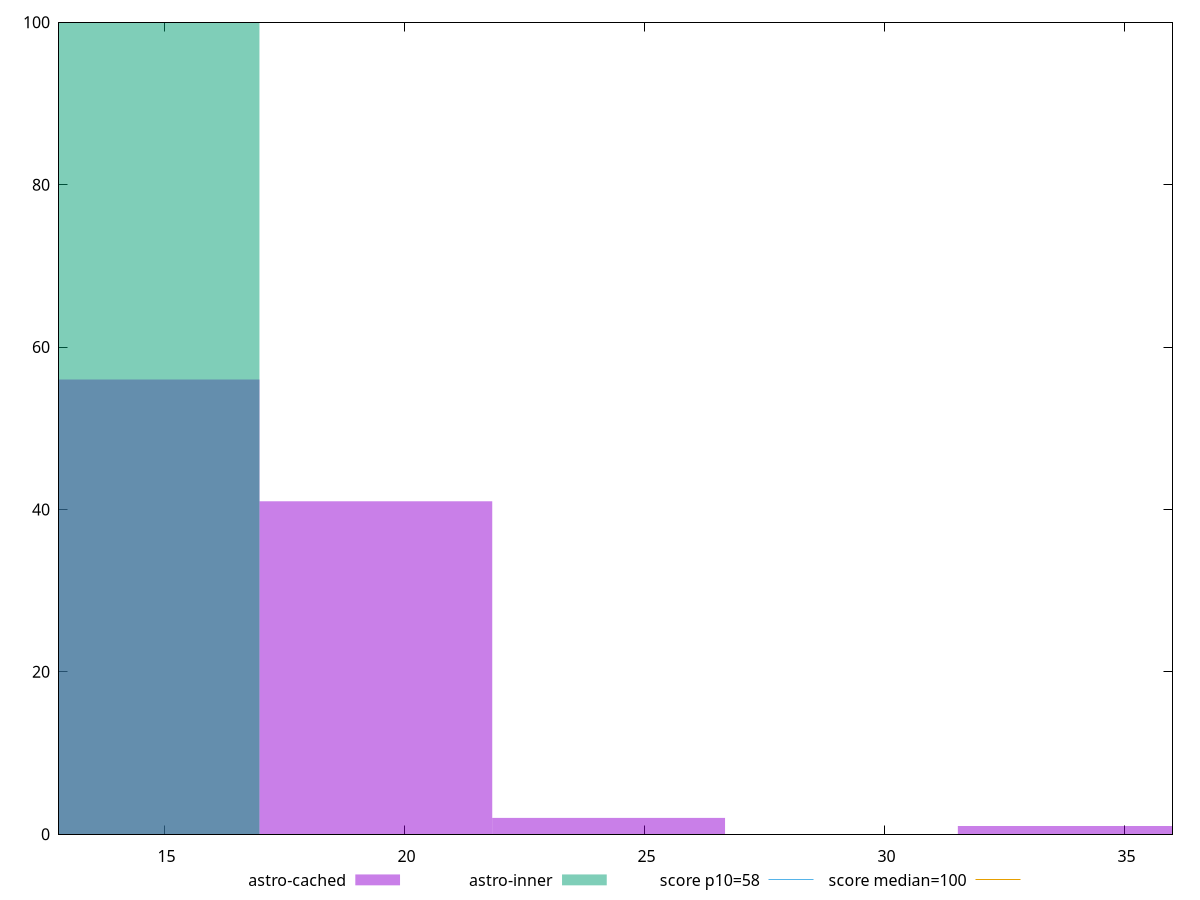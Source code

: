 reset

$astroCached <<EOF
14.551168620624274 56
19.401558160832366 41
24.251947701040457 2
33.95272678145664 1
EOF

$astroInner <<EOF
14.551168620624274 100
EOF

set key outside below
set boxwidth 4.850389540208091
set xrange [12.8:36]
set yrange [0:100]
set trange [0:100]
set style fill transparent solid 0.5 noborder

set parametric
set terminal svg size 640, 500 enhanced background rgb 'white'
set output "reports/report_00033_2021-03-01T14-23-16.841Z/estimated-input-latency/comparison/histogram/1_vs_2.svg"

plot $astroCached title "astro-cached" with boxes, \
     $astroInner title "astro-inner" with boxes, \
     58,t title "score p10=58", \
     100,t title "score median=100"

reset
